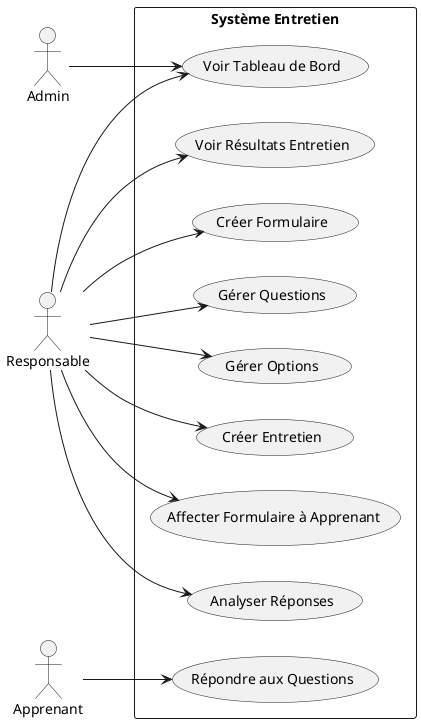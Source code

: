 @startuml
left to right direction

actor Admin
actor Responsable
actor Apprenant

rectangle "Système Entretien" {
  usecase "Créer Formulaire" as UC1
  usecase "Gérer Questions" as UC2
  usecase "Gérer Options" as UC3
  usecase "Créer Entretien" as UC4
  usecase "Affecter Formulaire à Apprenant" as UC5
  usecase "Voir Tableau de Bord" as UC6
  usecase "Répondre aux Questions" as UC7
  usecase "Voir Résultats Entretien" as UC8
  usecase "Analyser Réponses" as UC9
}

Responsable --> UC1
Responsable --> UC2
Responsable --> UC3
Responsable --> UC4
Responsable --> UC5
Responsable --> UC6
Responsable --> UC8
Responsable --> UC9

Apprenant --> UC7

Admin --> UC6

@enduml
